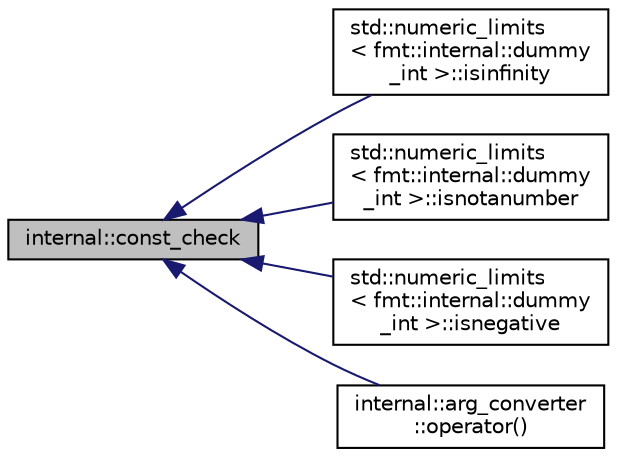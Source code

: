 digraph "internal::const_check"
{
  edge [fontname="Helvetica",fontsize="10",labelfontname="Helvetica",labelfontsize="10"];
  node [fontname="Helvetica",fontsize="10",shape=record];
  rankdir="LR";
  Node1 [label="internal::const_check",height=0.2,width=0.4,color="black", fillcolor="grey75", style="filled" fontcolor="black"];
  Node1 -> Node2 [dir="back",color="midnightblue",fontsize="10",style="solid",fontname="Helvetica"];
  Node2 [label="std::numeric_limits\l\< fmt::internal::dummy\l_int \>::isinfinity",height=0.2,width=0.4,color="black", fillcolor="white", style="filled",URL="$classstd_1_1numeric__limits_3_01fmt_1_1internal_1_1dummy__int_01_4.html#ab87acbb0e3b785468702511d2ba20c43"];
  Node1 -> Node3 [dir="back",color="midnightblue",fontsize="10",style="solid",fontname="Helvetica"];
  Node3 [label="std::numeric_limits\l\< fmt::internal::dummy\l_int \>::isnotanumber",height=0.2,width=0.4,color="black", fillcolor="white", style="filled",URL="$classstd_1_1numeric__limits_3_01fmt_1_1internal_1_1dummy__int_01_4.html#a66bfe9a9db1167477806c1973002e941"];
  Node1 -> Node4 [dir="back",color="midnightblue",fontsize="10",style="solid",fontname="Helvetica"];
  Node4 [label="std::numeric_limits\l\< fmt::internal::dummy\l_int \>::isnegative",height=0.2,width=0.4,color="black", fillcolor="white", style="filled",URL="$classstd_1_1numeric__limits_3_01fmt_1_1internal_1_1dummy__int_01_4.html#a1fb0d1bcd8c4ab1659701fc51d60a937"];
  Node1 -> Node5 [dir="back",color="midnightblue",fontsize="10",style="solid",fontname="Helvetica"];
  Node5 [label="internal::arg_converter\l::operator()",height=0.2,width=0.4,color="black", fillcolor="white", style="filled",URL="$classinternal_1_1arg__converter.html#a668fe71d2991260b6c7eac4a9e663a60"];
}
